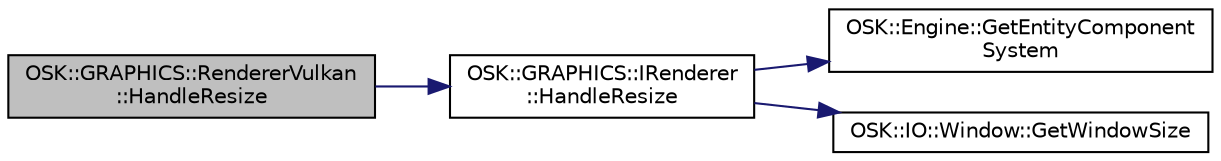 digraph "OSK::GRAPHICS::RendererVulkan::HandleResize"
{
 // LATEX_PDF_SIZE
  edge [fontname="Helvetica",fontsize="10",labelfontname="Helvetica",labelfontsize="10"];
  node [fontname="Helvetica",fontsize="10",shape=record];
  rankdir="LR";
  Node1 [label="OSK::GRAPHICS::RendererVulkan\l::HandleResize",height=0.2,width=0.4,color="black", fillcolor="grey75", style="filled", fontcolor="black",tooltip="Reconfigura el swapchain al haberse cambiado de tamaño la ventana."];
  Node1 -> Node2 [color="midnightblue",fontsize="10",style="solid",fontname="Helvetica"];
  Node2 [label="OSK::GRAPHICS::IRenderer\l::HandleResize",height=0.2,width=0.4,color="black", fillcolor="white", style="filled",URL="$class_o_s_k_1_1_g_r_a_p_h_i_c_s_1_1_i_renderer.html#a5222eda186e06692ee1e591a085473eb",tooltip="Reconfigura el swapchain al haberse cambiado de tamaño la ventana."];
  Node2 -> Node3 [color="midnightblue",fontsize="10",style="solid",fontname="Helvetica"];
  Node3 [label="OSK::Engine::GetEntityComponent\lSystem",height=0.2,width=0.4,color="black", fillcolor="white", style="filled",URL="$class_o_s_k_1_1_engine.html#a17fd2842c078b7ddb4aaa70cd04549ab",tooltip=" "];
  Node2 -> Node4 [color="midnightblue",fontsize="10",style="solid",fontname="Helvetica"];
  Node4 [label="OSK::IO::Window::GetWindowSize",height=0.2,width=0.4,color="black", fillcolor="white", style="filled",URL="$class_o_s_k_1_1_i_o_1_1_window.html#aa7f9f244691159612d42ddbc1fdc9288",tooltip="Devuelve el tamaño de la ventana, en píxeles."];
}
